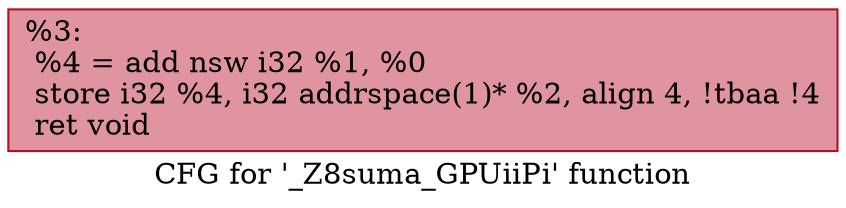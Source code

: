 digraph "CFG for '_Z8suma_GPUiiPi' function" {
	label="CFG for '_Z8suma_GPUiiPi' function";

	Node0x4e2b9b0 [shape=record,color="#b70d28ff", style=filled, fillcolor="#b70d2870",label="{%3:\l  %4 = add nsw i32 %1, %0\l  store i32 %4, i32 addrspace(1)* %2, align 4, !tbaa !4\l  ret void\l}"];
}
